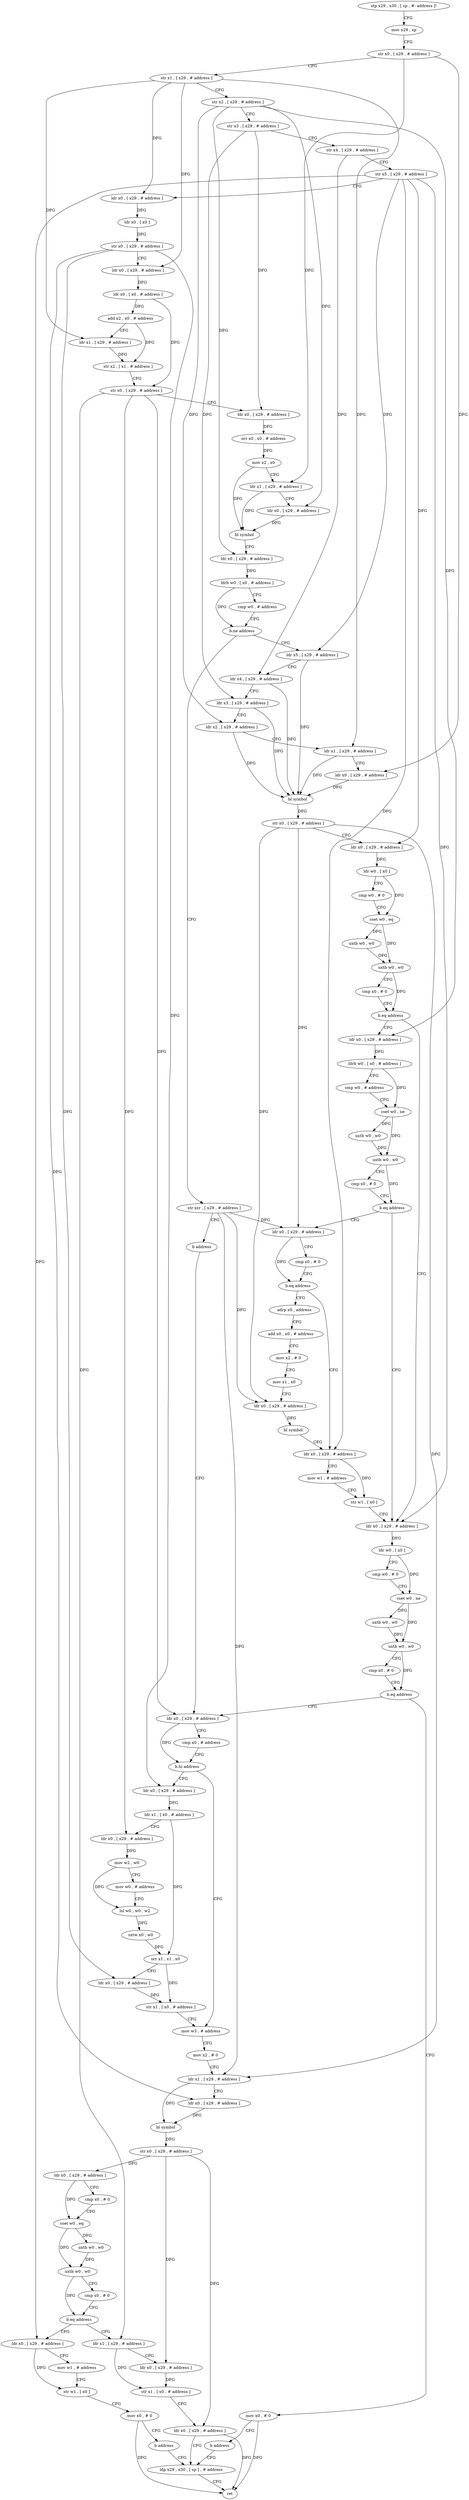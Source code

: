 digraph "func" {
"4425636" [label = "stp x29 , x30 , [ sp , #- address ]!" ]
"4425640" [label = "mov x29 , sp" ]
"4425644" [label = "str x0 , [ x29 , # address ]" ]
"4425648" [label = "str x1 , [ x29 , # address ]" ]
"4425652" [label = "str x2 , [ x29 , # address ]" ]
"4425656" [label = "str x3 , [ x29 , # address ]" ]
"4425660" [label = "str x4 , [ x29 , # address ]" ]
"4425664" [label = "str x5 , [ x29 , # address ]" ]
"4425668" [label = "ldr x0 , [ x29 , # address ]" ]
"4425672" [label = "ldr x0 , [ x0 ]" ]
"4425676" [label = "str x0 , [ x29 , # address ]" ]
"4425680" [label = "ldr x0 , [ x29 , # address ]" ]
"4425684" [label = "ldr x0 , [ x0 , # address ]" ]
"4425688" [label = "add x2 , x0 , # address" ]
"4425692" [label = "ldr x1 , [ x29 , # address ]" ]
"4425696" [label = "str x2 , [ x1 , # address ]" ]
"4425700" [label = "str x0 , [ x29 , # address ]" ]
"4425704" [label = "ldr x0 , [ x29 , # address ]" ]
"4425708" [label = "orr x0 , x0 , # address" ]
"4425712" [label = "mov x2 , x0" ]
"4425716" [label = "ldr x1 , [ x29 , # address ]" ]
"4425720" [label = "ldr x0 , [ x29 , # address ]" ]
"4425724" [label = "bl symbol" ]
"4425728" [label = "ldr x0 , [ x29 , # address ]" ]
"4425732" [label = "ldrb w0 , [ x0 , # address ]" ]
"4425736" [label = "cmp w0 , # address" ]
"4425740" [label = "b.ne address" ]
"4425752" [label = "ldr x5 , [ x29 , # address ]" ]
"4425744" [label = "str xzr , [ x29 , # address ]" ]
"4425756" [label = "ldr x4 , [ x29 , # address ]" ]
"4425760" [label = "ldr x3 , [ x29 , # address ]" ]
"4425764" [label = "ldr x2 , [ x29 , # address ]" ]
"4425768" [label = "ldr x1 , [ x29 , # address ]" ]
"4425772" [label = "ldr x0 , [ x29 , # address ]" ]
"4425776" [label = "bl symbol" ]
"4425780" [label = "str x0 , [ x29 , # address ]" ]
"4425784" [label = "ldr x0 , [ x29 , # address ]" ]
"4425788" [label = "ldr w0 , [ x0 ]" ]
"4425792" [label = "cmp w0 , # 0" ]
"4425796" [label = "cset w0 , eq" ]
"4425800" [label = "uxtb w0 , w0" ]
"4425804" [label = "uxtb w0 , w0" ]
"4425808" [label = "cmp x0 , # 0" ]
"4425812" [label = "b.eq address" ]
"4425896" [label = "ldr x0 , [ x29 , # address ]" ]
"4425816" [label = "ldr x0 , [ x29 , # address ]" ]
"4425748" [label = "b address" ]
"4425936" [label = "ldr x0 , [ x29 , # address ]" ]
"4425900" [label = "ldr w0 , [ x0 ]" ]
"4425904" [label = "cmp w0 , # 0" ]
"4425908" [label = "cset w0 , ne" ]
"4425912" [label = "uxtb w0 , w0" ]
"4425916" [label = "uxtb w0 , w0" ]
"4425920" [label = "cmp x0 , # 0" ]
"4425924" [label = "b.eq address" ]
"4425928" [label = "mov x0 , # 0" ]
"4425820" [label = "ldrb w0 , [ x0 , # address ]" ]
"4425824" [label = "cmp w0 , # address" ]
"4425828" [label = "cset w0 , ne" ]
"4425832" [label = "uxtb w0 , w0" ]
"4425836" [label = "uxtb w0 , w0" ]
"4425840" [label = "cmp x0 , # 0" ]
"4425844" [label = "b.eq address" ]
"4425848" [label = "ldr x0 , [ x29 , # address ]" ]
"4425940" [label = "cmp x0 , # address" ]
"4425944" [label = "b.hi address" ]
"4425988" [label = "mov w3 , # address" ]
"4425948" [label = "ldr x0 , [ x29 , # address ]" ]
"4425932" [label = "b address" ]
"4426076" [label = "ldp x29 , x30 , [ sp ] , # address" ]
"4425852" [label = "cmp x0 , # 0" ]
"4425856" [label = "b.eq address" ]
"4425884" [label = "ldr x0 , [ x29 , # address ]" ]
"4425860" [label = "adrp x0 , address" ]
"4425992" [label = "mov x2 , # 0" ]
"4425996" [label = "ldr x1 , [ x29 , # address ]" ]
"4426000" [label = "ldr x0 , [ x29 , # address ]" ]
"4426004" [label = "bl symbol" ]
"4426008" [label = "str x0 , [ x29 , # address ]" ]
"4426012" [label = "ldr x0 , [ x29 , # address ]" ]
"4426016" [label = "cmp x0 , # 0" ]
"4426020" [label = "cset w0 , eq" ]
"4426024" [label = "uxtb w0 , w0" ]
"4426028" [label = "uxtb w0 , w0" ]
"4426032" [label = "cmp x0 , # 0" ]
"4426036" [label = "b.eq address" ]
"4426060" [label = "ldr x1 , [ x29 , # address ]" ]
"4426040" [label = "ldr x0 , [ x29 , # address ]" ]
"4425952" [label = "ldr x1 , [ x0 , # address ]" ]
"4425956" [label = "ldr x0 , [ x29 , # address ]" ]
"4425960" [label = "mov w2 , w0" ]
"4425964" [label = "mov w0 , # address" ]
"4425968" [label = "lsl w0 , w0 , w2" ]
"4425972" [label = "sxtw x0 , w0" ]
"4425976" [label = "orr x1 , x1 , x0" ]
"4425980" [label = "ldr x0 , [ x29 , # address ]" ]
"4425984" [label = "str x1 , [ x0 , # address ]" ]
"4426080" [label = "ret" ]
"4425888" [label = "mov w1 , # address" ]
"4425892" [label = "str w1 , [ x0 ]" ]
"4425864" [label = "add x0 , x0 , # address" ]
"4425868" [label = "mov x2 , # 0" ]
"4425872" [label = "mov x1 , x0" ]
"4425876" [label = "ldr x0 , [ x29 , # address ]" ]
"4425880" [label = "bl symbol" ]
"4426064" [label = "ldr x0 , [ x29 , # address ]" ]
"4426068" [label = "str x1 , [ x0 , # address ]" ]
"4426072" [label = "ldr x0 , [ x29 , # address ]" ]
"4426044" [label = "mov w1 , # address" ]
"4426048" [label = "str w1 , [ x0 ]" ]
"4426052" [label = "mov x0 , # 0" ]
"4426056" [label = "b address" ]
"4425636" -> "4425640" [ label = "CFG" ]
"4425640" -> "4425644" [ label = "CFG" ]
"4425644" -> "4425648" [ label = "CFG" ]
"4425644" -> "4425716" [ label = "DFG" ]
"4425644" -> "4425772" [ label = "DFG" ]
"4425648" -> "4425652" [ label = "CFG" ]
"4425648" -> "4425668" [ label = "DFG" ]
"4425648" -> "4425680" [ label = "DFG" ]
"4425648" -> "4425692" [ label = "DFG" ]
"4425648" -> "4425768" [ label = "DFG" ]
"4425652" -> "4425656" [ label = "CFG" ]
"4425652" -> "4425720" [ label = "DFG" ]
"4425652" -> "4425728" [ label = "DFG" ]
"4425652" -> "4425764" [ label = "DFG" ]
"4425652" -> "4425816" [ label = "DFG" ]
"4425656" -> "4425660" [ label = "CFG" ]
"4425656" -> "4425704" [ label = "DFG" ]
"4425656" -> "4425760" [ label = "DFG" ]
"4425660" -> "4425664" [ label = "CFG" ]
"4425660" -> "4425756" [ label = "DFG" ]
"4425664" -> "4425668" [ label = "CFG" ]
"4425664" -> "4425752" [ label = "DFG" ]
"4425664" -> "4425784" [ label = "DFG" ]
"4425664" -> "4425896" [ label = "DFG" ]
"4425664" -> "4426040" [ label = "DFG" ]
"4425664" -> "4425884" [ label = "DFG" ]
"4425668" -> "4425672" [ label = "DFG" ]
"4425672" -> "4425676" [ label = "DFG" ]
"4425676" -> "4425680" [ label = "CFG" ]
"4425676" -> "4426000" [ label = "DFG" ]
"4425676" -> "4425948" [ label = "DFG" ]
"4425676" -> "4425980" [ label = "DFG" ]
"4425680" -> "4425684" [ label = "DFG" ]
"4425684" -> "4425688" [ label = "DFG" ]
"4425684" -> "4425700" [ label = "DFG" ]
"4425688" -> "4425692" [ label = "CFG" ]
"4425688" -> "4425696" [ label = "DFG" ]
"4425692" -> "4425696" [ label = "DFG" ]
"4425696" -> "4425700" [ label = "CFG" ]
"4425700" -> "4425704" [ label = "CFG" ]
"4425700" -> "4425936" [ label = "DFG" ]
"4425700" -> "4425956" [ label = "DFG" ]
"4425700" -> "4426060" [ label = "DFG" ]
"4425704" -> "4425708" [ label = "DFG" ]
"4425708" -> "4425712" [ label = "DFG" ]
"4425712" -> "4425716" [ label = "CFG" ]
"4425712" -> "4425724" [ label = "DFG" ]
"4425716" -> "4425720" [ label = "CFG" ]
"4425716" -> "4425724" [ label = "DFG" ]
"4425720" -> "4425724" [ label = "DFG" ]
"4425724" -> "4425728" [ label = "CFG" ]
"4425728" -> "4425732" [ label = "DFG" ]
"4425732" -> "4425736" [ label = "CFG" ]
"4425732" -> "4425740" [ label = "DFG" ]
"4425736" -> "4425740" [ label = "CFG" ]
"4425740" -> "4425752" [ label = "CFG" ]
"4425740" -> "4425744" [ label = "CFG" ]
"4425752" -> "4425756" [ label = "CFG" ]
"4425752" -> "4425776" [ label = "DFG" ]
"4425744" -> "4425748" [ label = "CFG" ]
"4425744" -> "4425996" [ label = "DFG" ]
"4425744" -> "4425848" [ label = "DFG" ]
"4425744" -> "4425876" [ label = "DFG" ]
"4425756" -> "4425760" [ label = "CFG" ]
"4425756" -> "4425776" [ label = "DFG" ]
"4425760" -> "4425764" [ label = "CFG" ]
"4425760" -> "4425776" [ label = "DFG" ]
"4425764" -> "4425768" [ label = "CFG" ]
"4425764" -> "4425776" [ label = "DFG" ]
"4425768" -> "4425772" [ label = "CFG" ]
"4425768" -> "4425776" [ label = "DFG" ]
"4425772" -> "4425776" [ label = "DFG" ]
"4425776" -> "4425780" [ label = "DFG" ]
"4425780" -> "4425784" [ label = "CFG" ]
"4425780" -> "4425996" [ label = "DFG" ]
"4425780" -> "4425848" [ label = "DFG" ]
"4425780" -> "4425876" [ label = "DFG" ]
"4425784" -> "4425788" [ label = "DFG" ]
"4425788" -> "4425792" [ label = "CFG" ]
"4425788" -> "4425796" [ label = "DFG" ]
"4425792" -> "4425796" [ label = "CFG" ]
"4425796" -> "4425800" [ label = "DFG" ]
"4425796" -> "4425804" [ label = "DFG" ]
"4425800" -> "4425804" [ label = "DFG" ]
"4425804" -> "4425808" [ label = "CFG" ]
"4425804" -> "4425812" [ label = "DFG" ]
"4425808" -> "4425812" [ label = "CFG" ]
"4425812" -> "4425896" [ label = "CFG" ]
"4425812" -> "4425816" [ label = "CFG" ]
"4425896" -> "4425900" [ label = "DFG" ]
"4425816" -> "4425820" [ label = "DFG" ]
"4425748" -> "4425936" [ label = "CFG" ]
"4425936" -> "4425940" [ label = "CFG" ]
"4425936" -> "4425944" [ label = "DFG" ]
"4425900" -> "4425904" [ label = "CFG" ]
"4425900" -> "4425908" [ label = "DFG" ]
"4425904" -> "4425908" [ label = "CFG" ]
"4425908" -> "4425912" [ label = "DFG" ]
"4425908" -> "4425916" [ label = "DFG" ]
"4425912" -> "4425916" [ label = "DFG" ]
"4425916" -> "4425920" [ label = "CFG" ]
"4425916" -> "4425924" [ label = "DFG" ]
"4425920" -> "4425924" [ label = "CFG" ]
"4425924" -> "4425936" [ label = "CFG" ]
"4425924" -> "4425928" [ label = "CFG" ]
"4425928" -> "4425932" [ label = "CFG" ]
"4425928" -> "4426080" [ label = "DFG" ]
"4425820" -> "4425824" [ label = "CFG" ]
"4425820" -> "4425828" [ label = "DFG" ]
"4425824" -> "4425828" [ label = "CFG" ]
"4425828" -> "4425832" [ label = "DFG" ]
"4425828" -> "4425836" [ label = "DFG" ]
"4425832" -> "4425836" [ label = "DFG" ]
"4425836" -> "4425840" [ label = "CFG" ]
"4425836" -> "4425844" [ label = "DFG" ]
"4425840" -> "4425844" [ label = "CFG" ]
"4425844" -> "4425896" [ label = "CFG" ]
"4425844" -> "4425848" [ label = "CFG" ]
"4425848" -> "4425852" [ label = "CFG" ]
"4425848" -> "4425856" [ label = "DFG" ]
"4425940" -> "4425944" [ label = "CFG" ]
"4425944" -> "4425988" [ label = "CFG" ]
"4425944" -> "4425948" [ label = "CFG" ]
"4425988" -> "4425992" [ label = "CFG" ]
"4425948" -> "4425952" [ label = "DFG" ]
"4425932" -> "4426076" [ label = "CFG" ]
"4426076" -> "4426080" [ label = "CFG" ]
"4425852" -> "4425856" [ label = "CFG" ]
"4425856" -> "4425884" [ label = "CFG" ]
"4425856" -> "4425860" [ label = "CFG" ]
"4425884" -> "4425888" [ label = "CFG" ]
"4425884" -> "4425892" [ label = "DFG" ]
"4425860" -> "4425864" [ label = "CFG" ]
"4425992" -> "4425996" [ label = "CFG" ]
"4425996" -> "4426000" [ label = "CFG" ]
"4425996" -> "4426004" [ label = "DFG" ]
"4426000" -> "4426004" [ label = "DFG" ]
"4426004" -> "4426008" [ label = "DFG" ]
"4426008" -> "4426012" [ label = "DFG" ]
"4426008" -> "4426064" [ label = "DFG" ]
"4426008" -> "4426072" [ label = "DFG" ]
"4426012" -> "4426016" [ label = "CFG" ]
"4426012" -> "4426020" [ label = "DFG" ]
"4426016" -> "4426020" [ label = "CFG" ]
"4426020" -> "4426024" [ label = "DFG" ]
"4426020" -> "4426028" [ label = "DFG" ]
"4426024" -> "4426028" [ label = "DFG" ]
"4426028" -> "4426032" [ label = "CFG" ]
"4426028" -> "4426036" [ label = "DFG" ]
"4426032" -> "4426036" [ label = "CFG" ]
"4426036" -> "4426060" [ label = "CFG" ]
"4426036" -> "4426040" [ label = "CFG" ]
"4426060" -> "4426064" [ label = "CFG" ]
"4426060" -> "4426068" [ label = "DFG" ]
"4426040" -> "4426044" [ label = "CFG" ]
"4426040" -> "4426048" [ label = "DFG" ]
"4425952" -> "4425956" [ label = "CFG" ]
"4425952" -> "4425976" [ label = "DFG" ]
"4425956" -> "4425960" [ label = "DFG" ]
"4425960" -> "4425964" [ label = "CFG" ]
"4425960" -> "4425968" [ label = "DFG" ]
"4425964" -> "4425968" [ label = "CFG" ]
"4425968" -> "4425972" [ label = "DFG" ]
"4425972" -> "4425976" [ label = "DFG" ]
"4425976" -> "4425980" [ label = "CFG" ]
"4425976" -> "4425984" [ label = "DFG" ]
"4425980" -> "4425984" [ label = "DFG" ]
"4425984" -> "4425988" [ label = "CFG" ]
"4425888" -> "4425892" [ label = "CFG" ]
"4425892" -> "4425896" [ label = "CFG" ]
"4425864" -> "4425868" [ label = "CFG" ]
"4425868" -> "4425872" [ label = "CFG" ]
"4425872" -> "4425876" [ label = "CFG" ]
"4425876" -> "4425880" [ label = "DFG" ]
"4425880" -> "4425884" [ label = "CFG" ]
"4426064" -> "4426068" [ label = "DFG" ]
"4426068" -> "4426072" [ label = "CFG" ]
"4426072" -> "4426076" [ label = "CFG" ]
"4426072" -> "4426080" [ label = "DFG" ]
"4426044" -> "4426048" [ label = "CFG" ]
"4426048" -> "4426052" [ label = "CFG" ]
"4426052" -> "4426056" [ label = "CFG" ]
"4426052" -> "4426080" [ label = "DFG" ]
"4426056" -> "4426076" [ label = "CFG" ]
}
